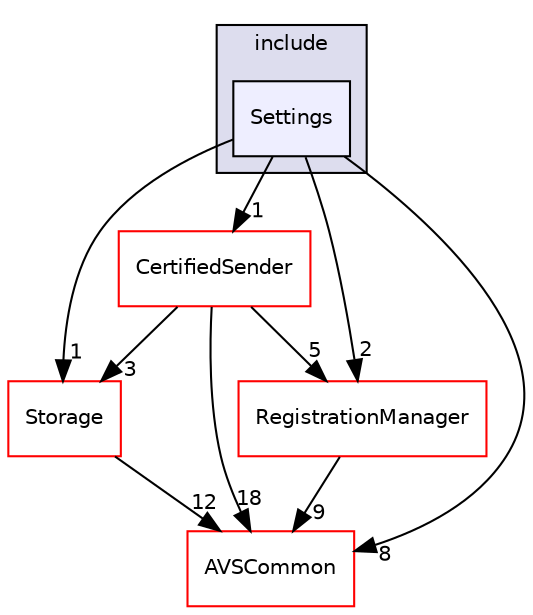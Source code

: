 digraph "/workplace/avs-device-sdk/CapabilityAgents/Settings/include/Settings" {
  compound=true
  node [ fontsize="10", fontname="Helvetica"];
  edge [ labelfontsize="10", labelfontname="Helvetica"];
  subgraph clusterdir_d2ddfe87420d7ac75b0237f25eb53378 {
    graph [ bgcolor="#ddddee", pencolor="black", label="include" fontname="Helvetica", fontsize="10", URL="dir_d2ddfe87420d7ac75b0237f25eb53378.html"]
  dir_4d2a03295670c0db0e68a4f7881dc380 [shape=box, label="Settings", style="filled", fillcolor="#eeeeff", pencolor="black", URL="dir_4d2a03295670c0db0e68a4f7881dc380.html"];
  }
  dir_cf27311ab9f4263eef70b28364b95692 [shape=box label="CertifiedSender" fillcolor="white" style="filled" color="red" URL="dir_cf27311ab9f4263eef70b28364b95692.html"];
  dir_d29c5f5a2915d6c5388c9daae4f109c7 [shape=box label="Storage" fillcolor="white" style="filled" color="red" URL="dir_d29c5f5a2915d6c5388c9daae4f109c7.html"];
  dir_13e65effb2bde530b17b3d5eefcd0266 [shape=box label="AVSCommon" fillcolor="white" style="filled" color="red" URL="dir_13e65effb2bde530b17b3d5eefcd0266.html"];
  dir_b14333b5607b47fe7356eaa790107bd3 [shape=box label="RegistrationManager" fillcolor="white" style="filled" color="red" URL="dir_b14333b5607b47fe7356eaa790107bd3.html"];
  dir_cf27311ab9f4263eef70b28364b95692->dir_d29c5f5a2915d6c5388c9daae4f109c7 [headlabel="3", labeldistance=1.5 headhref="dir_000210_000302.html"];
  dir_cf27311ab9f4263eef70b28364b95692->dir_13e65effb2bde530b17b3d5eefcd0266 [headlabel="18", labeldistance=1.5 headhref="dir_000210_000015.html"];
  dir_cf27311ab9f4263eef70b28364b95692->dir_b14333b5607b47fe7356eaa790107bd3 [headlabel="5", labeldistance=1.5 headhref="dir_000210_000271.html"];
  dir_d29c5f5a2915d6c5388c9daae4f109c7->dir_13e65effb2bde530b17b3d5eefcd0266 [headlabel="12", labeldistance=1.5 headhref="dir_000302_000015.html"];
  dir_4d2a03295670c0db0e68a4f7881dc380->dir_cf27311ab9f4263eef70b28364b95692 [headlabel="1", labeldistance=1.5 headhref="dir_000186_000210.html"];
  dir_4d2a03295670c0db0e68a4f7881dc380->dir_d29c5f5a2915d6c5388c9daae4f109c7 [headlabel="1", labeldistance=1.5 headhref="dir_000186_000302.html"];
  dir_4d2a03295670c0db0e68a4f7881dc380->dir_13e65effb2bde530b17b3d5eefcd0266 [headlabel="8", labeldistance=1.5 headhref="dir_000186_000015.html"];
  dir_4d2a03295670c0db0e68a4f7881dc380->dir_b14333b5607b47fe7356eaa790107bd3 [headlabel="2", labeldistance=1.5 headhref="dir_000186_000271.html"];
  dir_b14333b5607b47fe7356eaa790107bd3->dir_13e65effb2bde530b17b3d5eefcd0266 [headlabel="9", labeldistance=1.5 headhref="dir_000271_000015.html"];
}
